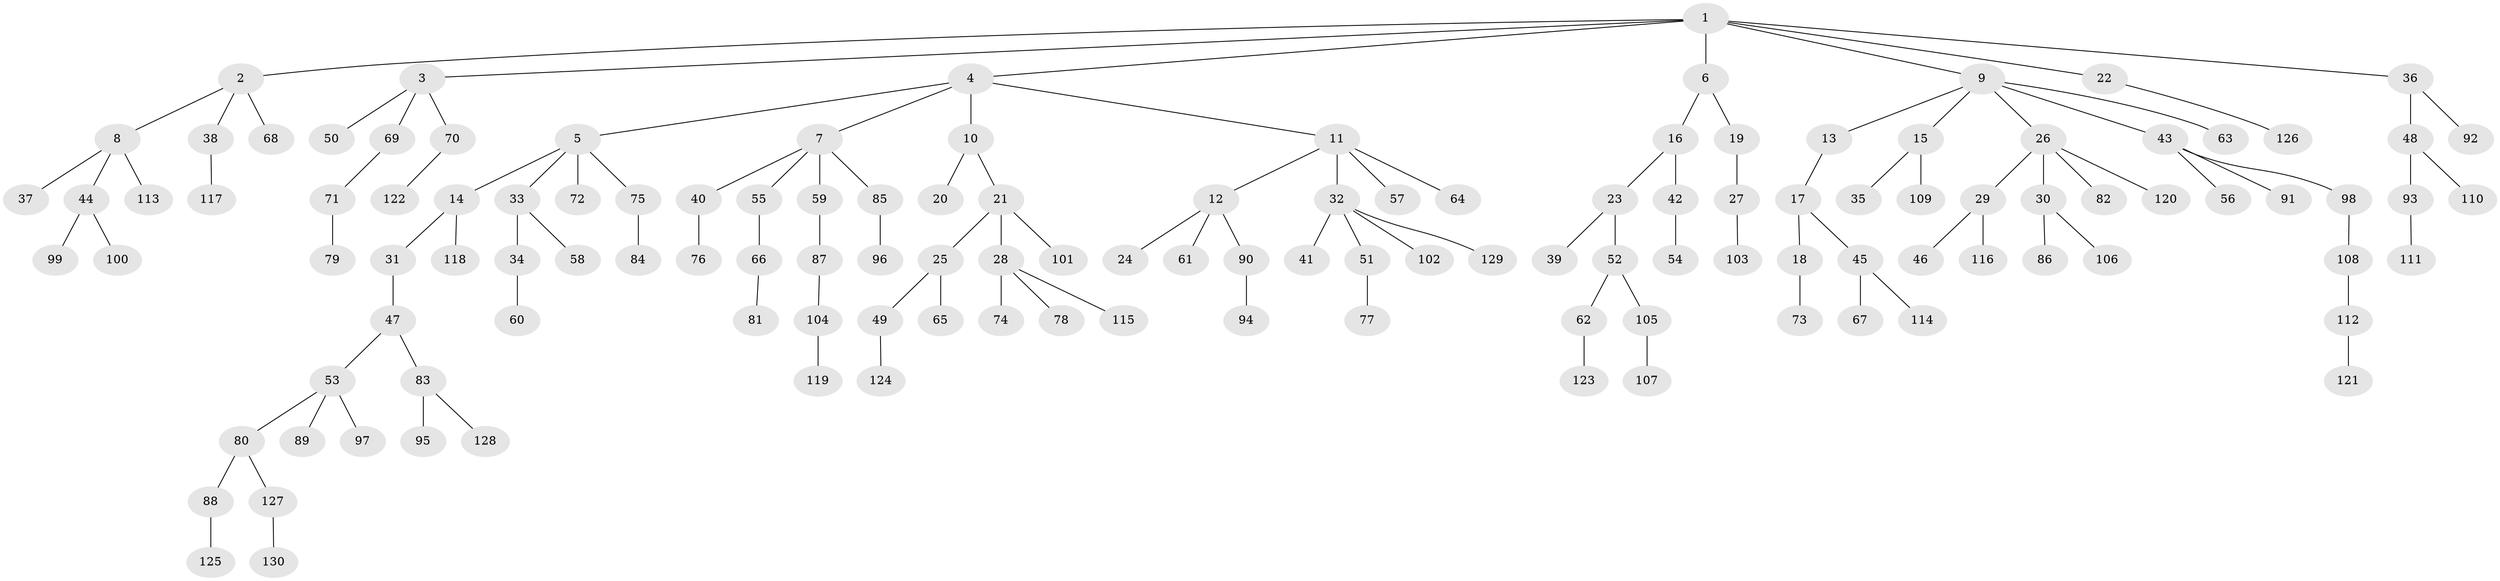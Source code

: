 // coarse degree distribution, {11: 0.011494252873563218, 3: 0.14942528735632185, 6: 0.022988505747126436, 4: 0.08045977011494253, 5: 0.011494252873563218, 2: 0.16091954022988506, 1: 0.5632183908045977}
// Generated by graph-tools (version 1.1) at 2025/52/02/27/25 19:52:11]
// undirected, 130 vertices, 129 edges
graph export_dot {
graph [start="1"]
  node [color=gray90,style=filled];
  1;
  2;
  3;
  4;
  5;
  6;
  7;
  8;
  9;
  10;
  11;
  12;
  13;
  14;
  15;
  16;
  17;
  18;
  19;
  20;
  21;
  22;
  23;
  24;
  25;
  26;
  27;
  28;
  29;
  30;
  31;
  32;
  33;
  34;
  35;
  36;
  37;
  38;
  39;
  40;
  41;
  42;
  43;
  44;
  45;
  46;
  47;
  48;
  49;
  50;
  51;
  52;
  53;
  54;
  55;
  56;
  57;
  58;
  59;
  60;
  61;
  62;
  63;
  64;
  65;
  66;
  67;
  68;
  69;
  70;
  71;
  72;
  73;
  74;
  75;
  76;
  77;
  78;
  79;
  80;
  81;
  82;
  83;
  84;
  85;
  86;
  87;
  88;
  89;
  90;
  91;
  92;
  93;
  94;
  95;
  96;
  97;
  98;
  99;
  100;
  101;
  102;
  103;
  104;
  105;
  106;
  107;
  108;
  109;
  110;
  111;
  112;
  113;
  114;
  115;
  116;
  117;
  118;
  119;
  120;
  121;
  122;
  123;
  124;
  125;
  126;
  127;
  128;
  129;
  130;
  1 -- 2;
  1 -- 3;
  1 -- 4;
  1 -- 6;
  1 -- 9;
  1 -- 22;
  1 -- 36;
  2 -- 8;
  2 -- 38;
  2 -- 68;
  3 -- 50;
  3 -- 69;
  3 -- 70;
  4 -- 5;
  4 -- 7;
  4 -- 10;
  4 -- 11;
  5 -- 14;
  5 -- 33;
  5 -- 72;
  5 -- 75;
  6 -- 16;
  6 -- 19;
  7 -- 40;
  7 -- 55;
  7 -- 59;
  7 -- 85;
  8 -- 37;
  8 -- 44;
  8 -- 113;
  9 -- 13;
  9 -- 15;
  9 -- 26;
  9 -- 43;
  9 -- 63;
  10 -- 20;
  10 -- 21;
  11 -- 12;
  11 -- 32;
  11 -- 57;
  11 -- 64;
  12 -- 24;
  12 -- 61;
  12 -- 90;
  13 -- 17;
  14 -- 31;
  14 -- 118;
  15 -- 35;
  15 -- 109;
  16 -- 23;
  16 -- 42;
  17 -- 18;
  17 -- 45;
  18 -- 73;
  19 -- 27;
  21 -- 25;
  21 -- 28;
  21 -- 101;
  22 -- 126;
  23 -- 39;
  23 -- 52;
  25 -- 49;
  25 -- 65;
  26 -- 29;
  26 -- 30;
  26 -- 82;
  26 -- 120;
  27 -- 103;
  28 -- 74;
  28 -- 78;
  28 -- 115;
  29 -- 46;
  29 -- 116;
  30 -- 86;
  30 -- 106;
  31 -- 47;
  32 -- 41;
  32 -- 51;
  32 -- 102;
  32 -- 129;
  33 -- 34;
  33 -- 58;
  34 -- 60;
  36 -- 48;
  36 -- 92;
  38 -- 117;
  40 -- 76;
  42 -- 54;
  43 -- 56;
  43 -- 91;
  43 -- 98;
  44 -- 99;
  44 -- 100;
  45 -- 67;
  45 -- 114;
  47 -- 53;
  47 -- 83;
  48 -- 93;
  48 -- 110;
  49 -- 124;
  51 -- 77;
  52 -- 62;
  52 -- 105;
  53 -- 80;
  53 -- 89;
  53 -- 97;
  55 -- 66;
  59 -- 87;
  62 -- 123;
  66 -- 81;
  69 -- 71;
  70 -- 122;
  71 -- 79;
  75 -- 84;
  80 -- 88;
  80 -- 127;
  83 -- 95;
  83 -- 128;
  85 -- 96;
  87 -- 104;
  88 -- 125;
  90 -- 94;
  93 -- 111;
  98 -- 108;
  104 -- 119;
  105 -- 107;
  108 -- 112;
  112 -- 121;
  127 -- 130;
}
